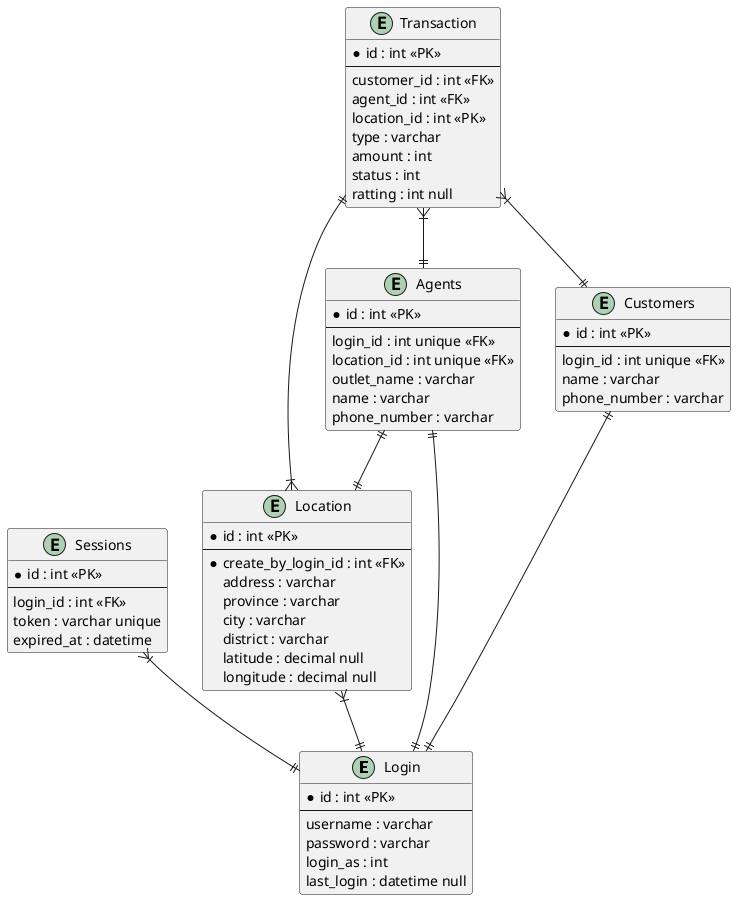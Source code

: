 @startuml entities

entity Login {
    *id : int <<PK>>
    --
    username : varchar
    password : varchar
    login_as : int
    last_login : datetime null
}

entity Sessions {
    *id : int <<PK>>
    --
    login_id : int <<FK>>
    token : varchar unique
    expired_at : datetime
}

entity Customers {
    *id : int <<PK>>
    --
    login_id : int unique <<FK>>
    name : varchar
    phone_number : varchar
}

entity Agents {
    *id : int <<PK>>
    --
    login_id : int unique <<FK>>
    location_id : int unique <<FK>>
    outlet_name : varchar
    name : varchar
    phone_number : varchar
}

entity Location {
    *id : int <<PK>>
    --
    *create_by_login_id : int <<FK>>
    address : varchar
    province : varchar
    city : varchar
    district : varchar
    latitude : decimal null
    longitude : decimal null
}

entity Transaction {
    *id : int <<PK>>
    --
    customer_id : int <<FK>>
    agent_id : int <<FK>>
    location_id : int <<PK>>
    type : varchar
    amount : int
    status : int
    ratting : int null
}

Sessions }|--|| Login
Customers ||--|| Login
Agents ||--|| Login
Agents ||--|| Location
Location }|--|| Login
Location }|--|| Transaction
Transaction }|--|| Agents
Transaction }|--|| Customers
@enduml
